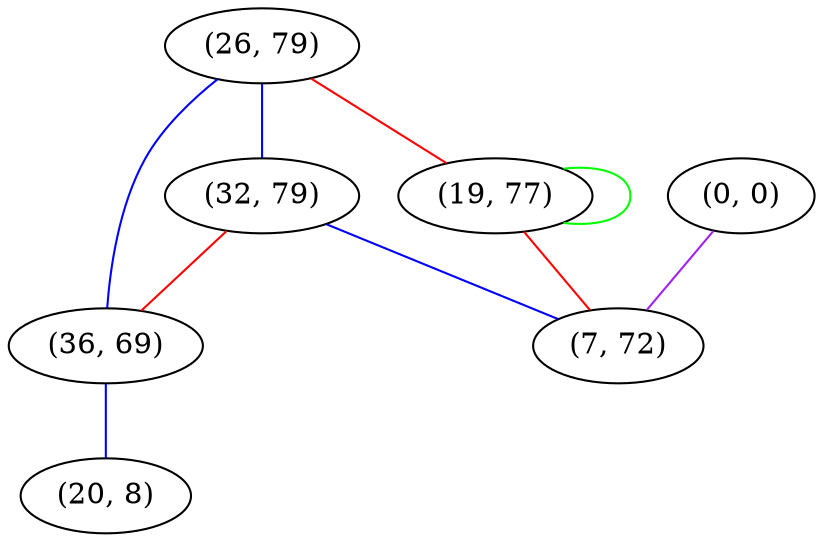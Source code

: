 graph "" {
"(26, 79)";
"(0, 0)";
"(32, 79)";
"(36, 69)";
"(20, 8)";
"(19, 77)";
"(7, 72)";
"(26, 79)" -- "(36, 69)"  [color=blue, key=0, weight=3];
"(26, 79)" -- "(32, 79)"  [color=blue, key=0, weight=3];
"(26, 79)" -- "(19, 77)"  [color=red, key=0, weight=1];
"(0, 0)" -- "(7, 72)"  [color=purple, key=0, weight=4];
"(32, 79)" -- "(36, 69)"  [color=red, key=0, weight=1];
"(32, 79)" -- "(7, 72)"  [color=blue, key=0, weight=3];
"(36, 69)" -- "(20, 8)"  [color=blue, key=0, weight=3];
"(19, 77)" -- "(7, 72)"  [color=red, key=0, weight=1];
"(19, 77)" -- "(19, 77)"  [color=green, key=0, weight=2];
}
